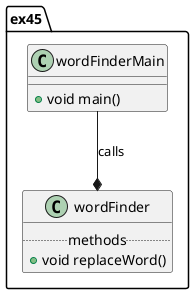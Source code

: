 @startuml
package ex45 {
 class wordFinderMain {
  +void main()
 }

 class wordFinder {
  ..methods..
  +void replaceWord()
 }

 wordFinderMain --* wordFinder : calls
}
@enduml
